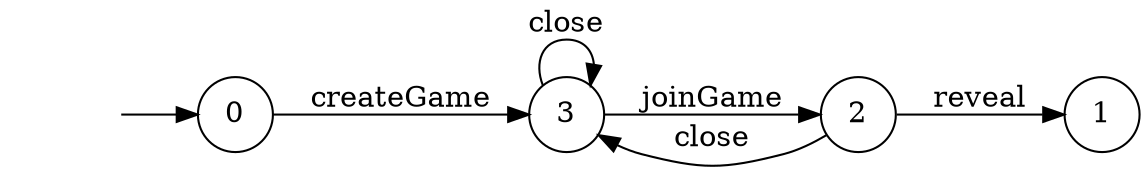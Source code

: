 digraph "./InvConPlus/Dapp-Automata-data/result/model/0xa8f9c7ff9f605f401bde6659fd18d9a0d0a802c5/RpsGame/FSM-2" {
	graph [rankdir=LR]
	"" [label="" shape=plaintext]
	0 [label=0 shape=circle]
	3 [label=3 shape=circle]
	2 [label=2 shape=circle]
	1 [label=1 shape=circle]
	"" -> 0 [label=""]
	0 -> 3 [label=createGame]
	3 -> 2 [label=joinGame]
	3 -> 3 [label=close]
	2 -> 1 [label=reveal]
	2 -> 3 [label=close]
}
